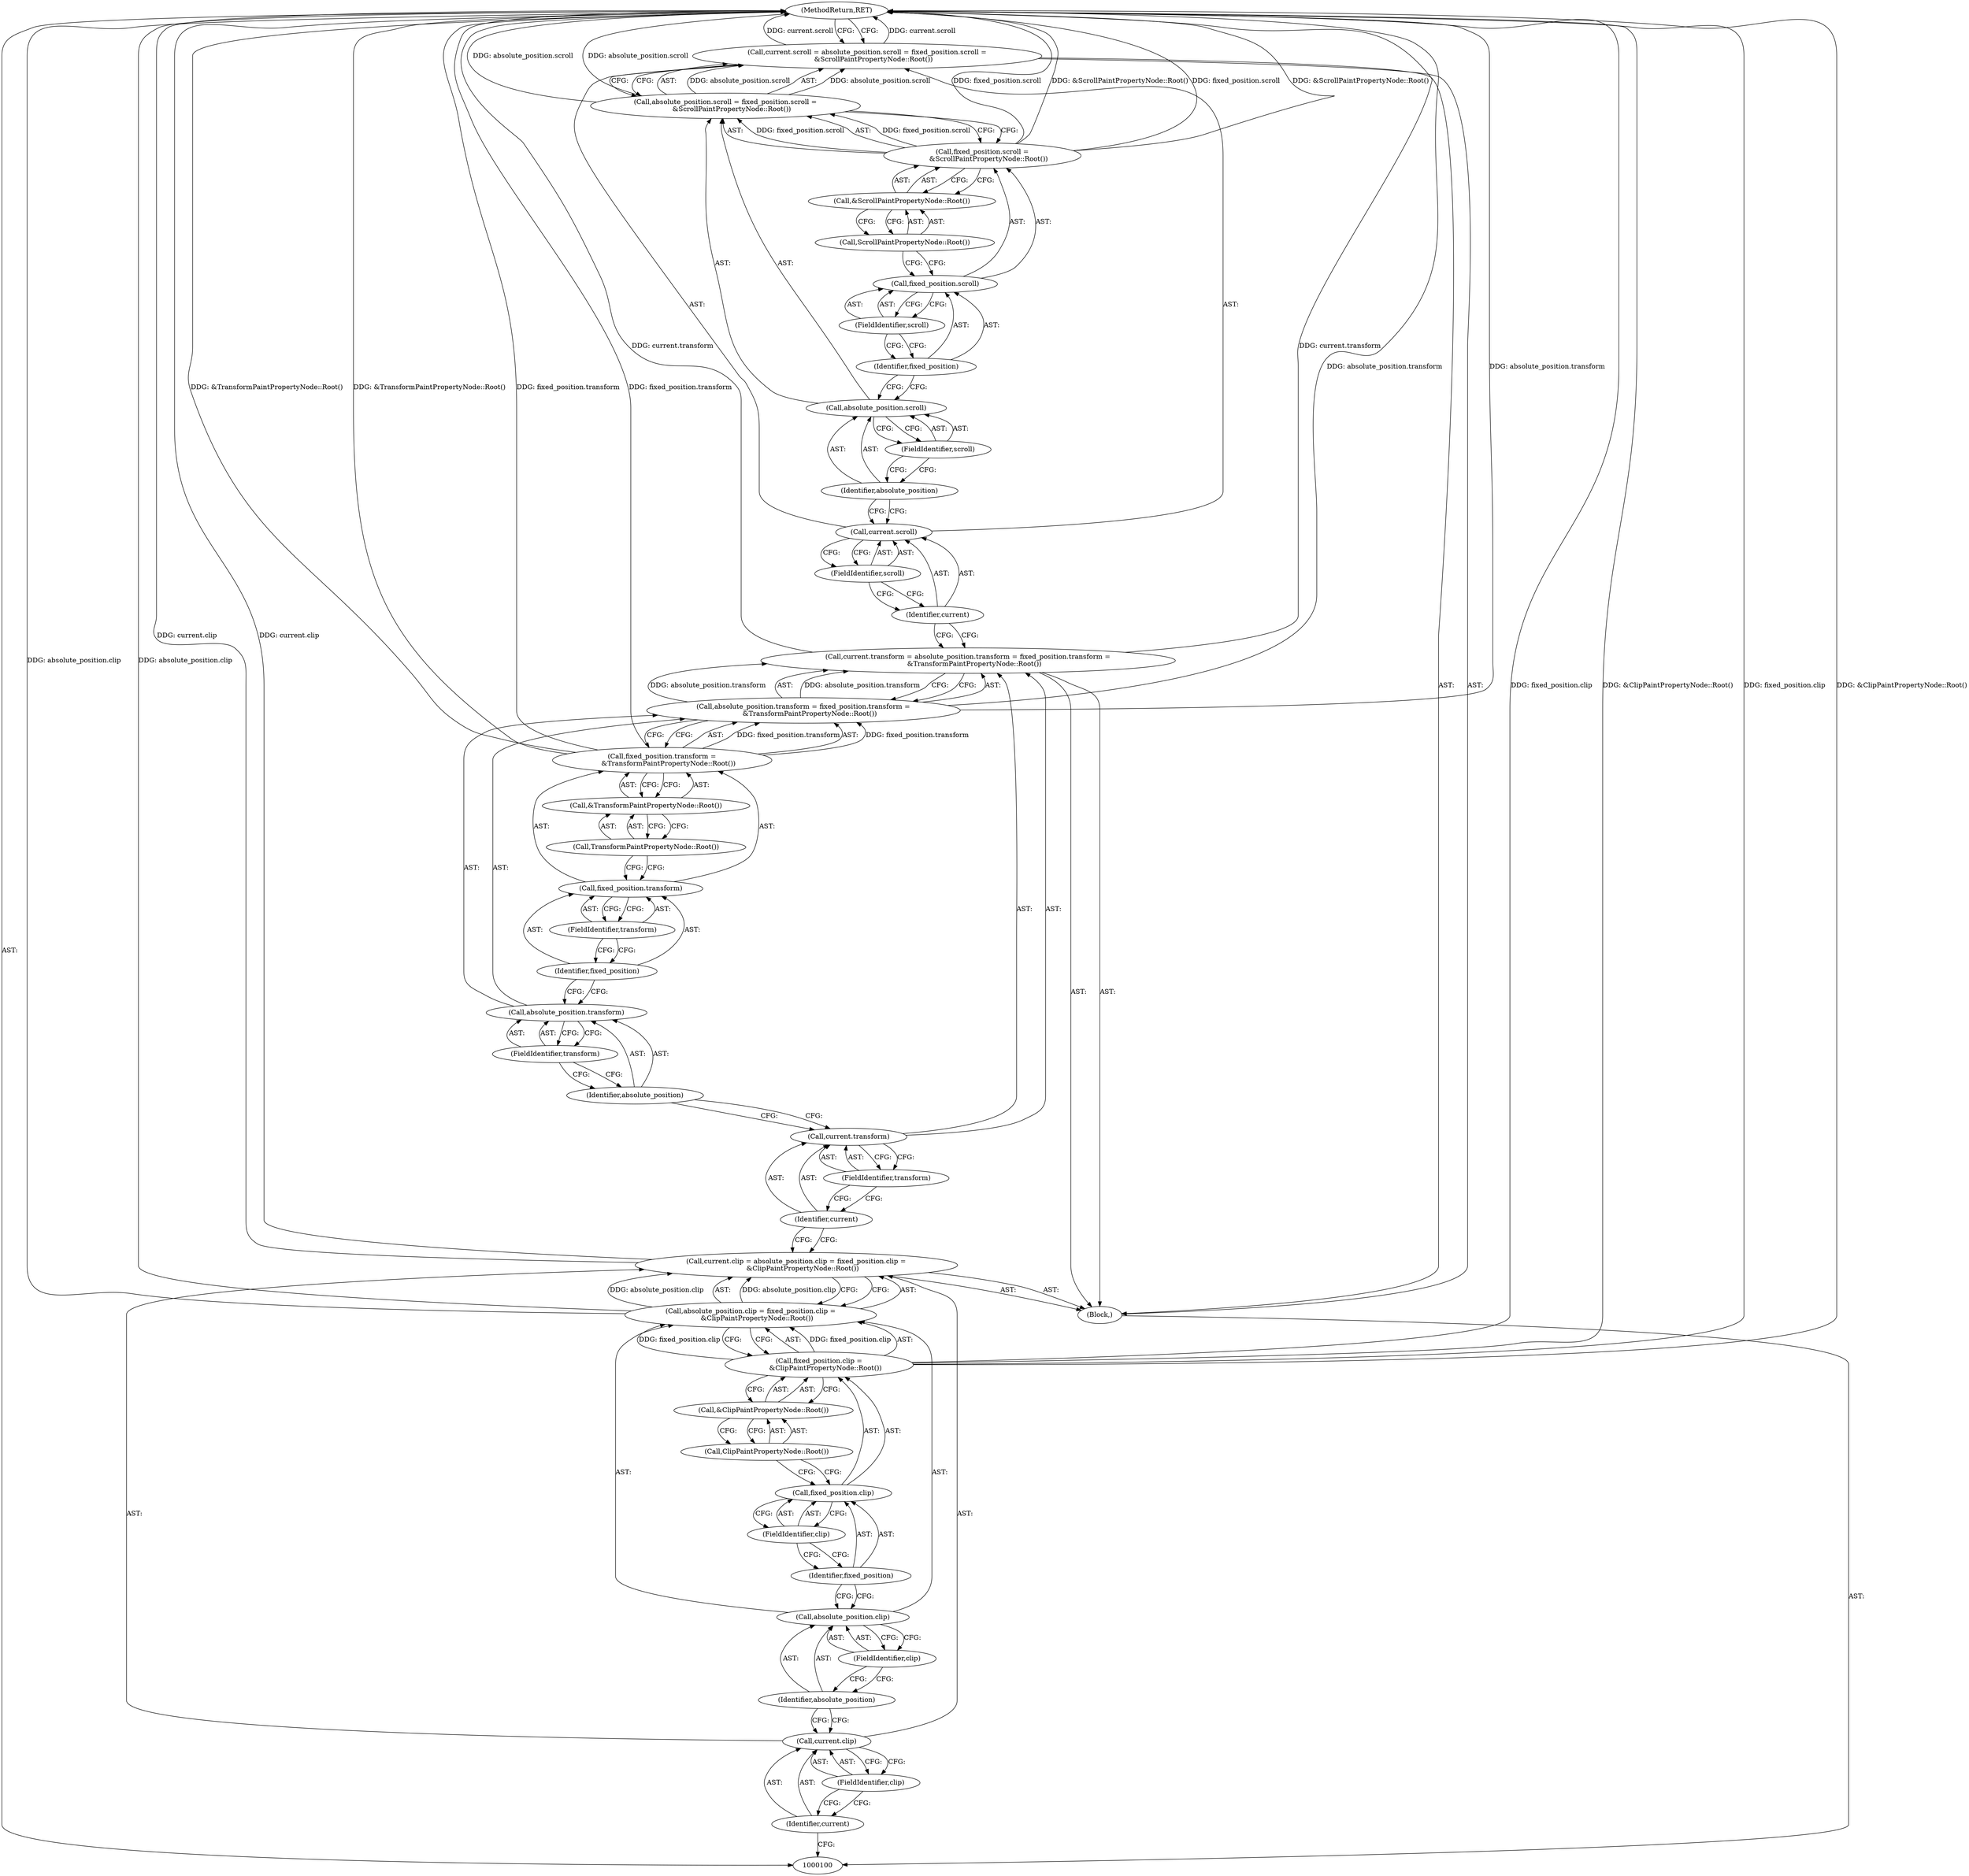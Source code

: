 digraph "0_Chrome_f911e11e7f6b5c0d6f5ee694a9871de6619889f7_1" {
"1000144" [label="(MethodReturn,RET)"];
"1000101" [label="(Block,)"];
"1000105" [label="(FieldIdentifier,clip)"];
"1000106" [label="(Call,absolute_position.clip = fixed_position.clip =\n      &ClipPaintPropertyNode::Root())"];
"1000107" [label="(Call,absolute_position.clip)"];
"1000108" [label="(Identifier,absolute_position)"];
"1000102" [label="(Call,current.clip = absolute_position.clip = fixed_position.clip =\n      &ClipPaintPropertyNode::Root())"];
"1000103" [label="(Call,current.clip)"];
"1000104" [label="(Identifier,current)"];
"1000109" [label="(FieldIdentifier,clip)"];
"1000110" [label="(Call,fixed_position.clip =\n      &ClipPaintPropertyNode::Root())"];
"1000111" [label="(Call,fixed_position.clip)"];
"1000112" [label="(Identifier,fixed_position)"];
"1000113" [label="(FieldIdentifier,clip)"];
"1000114" [label="(Call,&ClipPaintPropertyNode::Root())"];
"1000115" [label="(Call,ClipPaintPropertyNode::Root())"];
"1000119" [label="(FieldIdentifier,transform)"];
"1000120" [label="(Call,absolute_position.transform = fixed_position.transform =\n      &TransformPaintPropertyNode::Root())"];
"1000121" [label="(Call,absolute_position.transform)"];
"1000122" [label="(Identifier,absolute_position)"];
"1000116" [label="(Call,current.transform = absolute_position.transform = fixed_position.transform =\n      &TransformPaintPropertyNode::Root())"];
"1000117" [label="(Call,current.transform)"];
"1000118" [label="(Identifier,current)"];
"1000123" [label="(FieldIdentifier,transform)"];
"1000124" [label="(Call,fixed_position.transform =\n      &TransformPaintPropertyNode::Root())"];
"1000125" [label="(Call,fixed_position.transform)"];
"1000126" [label="(Identifier,fixed_position)"];
"1000127" [label="(FieldIdentifier,transform)"];
"1000128" [label="(Call,&TransformPaintPropertyNode::Root())"];
"1000129" [label="(Call,TransformPaintPropertyNode::Root())"];
"1000133" [label="(FieldIdentifier,scroll)"];
"1000134" [label="(Call,absolute_position.scroll = fixed_position.scroll =\n      &ScrollPaintPropertyNode::Root())"];
"1000135" [label="(Call,absolute_position.scroll)"];
"1000136" [label="(Identifier,absolute_position)"];
"1000130" [label="(Call,current.scroll = absolute_position.scroll = fixed_position.scroll =\n      &ScrollPaintPropertyNode::Root())"];
"1000131" [label="(Call,current.scroll)"];
"1000132" [label="(Identifier,current)"];
"1000137" [label="(FieldIdentifier,scroll)"];
"1000138" [label="(Call,fixed_position.scroll =\n      &ScrollPaintPropertyNode::Root())"];
"1000139" [label="(Call,fixed_position.scroll)"];
"1000140" [label="(Identifier,fixed_position)"];
"1000141" [label="(FieldIdentifier,scroll)"];
"1000142" [label="(Call,&ScrollPaintPropertyNode::Root())"];
"1000143" [label="(Call,ScrollPaintPropertyNode::Root())"];
"1000144" -> "1000100"  [label="AST: "];
"1000144" -> "1000130"  [label="CFG: "];
"1000116" -> "1000144"  [label="DDG: current.transform"];
"1000138" -> "1000144"  [label="DDG: &ScrollPaintPropertyNode::Root()"];
"1000138" -> "1000144"  [label="DDG: fixed_position.scroll"];
"1000124" -> "1000144"  [label="DDG: fixed_position.transform"];
"1000124" -> "1000144"  [label="DDG: &TransformPaintPropertyNode::Root()"];
"1000106" -> "1000144"  [label="DDG: absolute_position.clip"];
"1000110" -> "1000144"  [label="DDG: &ClipPaintPropertyNode::Root()"];
"1000110" -> "1000144"  [label="DDG: fixed_position.clip"];
"1000102" -> "1000144"  [label="DDG: current.clip"];
"1000120" -> "1000144"  [label="DDG: absolute_position.transform"];
"1000134" -> "1000144"  [label="DDG: absolute_position.scroll"];
"1000130" -> "1000144"  [label="DDG: current.scroll"];
"1000101" -> "1000100"  [label="AST: "];
"1000102" -> "1000101"  [label="AST: "];
"1000116" -> "1000101"  [label="AST: "];
"1000130" -> "1000101"  [label="AST: "];
"1000105" -> "1000103"  [label="AST: "];
"1000105" -> "1000104"  [label="CFG: "];
"1000103" -> "1000105"  [label="CFG: "];
"1000106" -> "1000102"  [label="AST: "];
"1000106" -> "1000110"  [label="CFG: "];
"1000107" -> "1000106"  [label="AST: "];
"1000110" -> "1000106"  [label="AST: "];
"1000102" -> "1000106"  [label="CFG: "];
"1000106" -> "1000144"  [label="DDG: absolute_position.clip"];
"1000106" -> "1000102"  [label="DDG: absolute_position.clip"];
"1000110" -> "1000106"  [label="DDG: fixed_position.clip"];
"1000107" -> "1000106"  [label="AST: "];
"1000107" -> "1000109"  [label="CFG: "];
"1000108" -> "1000107"  [label="AST: "];
"1000109" -> "1000107"  [label="AST: "];
"1000112" -> "1000107"  [label="CFG: "];
"1000108" -> "1000107"  [label="AST: "];
"1000108" -> "1000103"  [label="CFG: "];
"1000109" -> "1000108"  [label="CFG: "];
"1000102" -> "1000101"  [label="AST: "];
"1000102" -> "1000106"  [label="CFG: "];
"1000103" -> "1000102"  [label="AST: "];
"1000106" -> "1000102"  [label="AST: "];
"1000118" -> "1000102"  [label="CFG: "];
"1000102" -> "1000144"  [label="DDG: current.clip"];
"1000106" -> "1000102"  [label="DDG: absolute_position.clip"];
"1000103" -> "1000102"  [label="AST: "];
"1000103" -> "1000105"  [label="CFG: "];
"1000104" -> "1000103"  [label="AST: "];
"1000105" -> "1000103"  [label="AST: "];
"1000108" -> "1000103"  [label="CFG: "];
"1000104" -> "1000103"  [label="AST: "];
"1000104" -> "1000100"  [label="CFG: "];
"1000105" -> "1000104"  [label="CFG: "];
"1000109" -> "1000107"  [label="AST: "];
"1000109" -> "1000108"  [label="CFG: "];
"1000107" -> "1000109"  [label="CFG: "];
"1000110" -> "1000106"  [label="AST: "];
"1000110" -> "1000114"  [label="CFG: "];
"1000111" -> "1000110"  [label="AST: "];
"1000114" -> "1000110"  [label="AST: "];
"1000106" -> "1000110"  [label="CFG: "];
"1000110" -> "1000144"  [label="DDG: &ClipPaintPropertyNode::Root()"];
"1000110" -> "1000144"  [label="DDG: fixed_position.clip"];
"1000110" -> "1000106"  [label="DDG: fixed_position.clip"];
"1000111" -> "1000110"  [label="AST: "];
"1000111" -> "1000113"  [label="CFG: "];
"1000112" -> "1000111"  [label="AST: "];
"1000113" -> "1000111"  [label="AST: "];
"1000115" -> "1000111"  [label="CFG: "];
"1000112" -> "1000111"  [label="AST: "];
"1000112" -> "1000107"  [label="CFG: "];
"1000113" -> "1000112"  [label="CFG: "];
"1000113" -> "1000111"  [label="AST: "];
"1000113" -> "1000112"  [label="CFG: "];
"1000111" -> "1000113"  [label="CFG: "];
"1000114" -> "1000110"  [label="AST: "];
"1000114" -> "1000115"  [label="CFG: "];
"1000115" -> "1000114"  [label="AST: "];
"1000110" -> "1000114"  [label="CFG: "];
"1000115" -> "1000114"  [label="AST: "];
"1000115" -> "1000111"  [label="CFG: "];
"1000114" -> "1000115"  [label="CFG: "];
"1000119" -> "1000117"  [label="AST: "];
"1000119" -> "1000118"  [label="CFG: "];
"1000117" -> "1000119"  [label="CFG: "];
"1000120" -> "1000116"  [label="AST: "];
"1000120" -> "1000124"  [label="CFG: "];
"1000121" -> "1000120"  [label="AST: "];
"1000124" -> "1000120"  [label="AST: "];
"1000116" -> "1000120"  [label="CFG: "];
"1000120" -> "1000144"  [label="DDG: absolute_position.transform"];
"1000120" -> "1000116"  [label="DDG: absolute_position.transform"];
"1000124" -> "1000120"  [label="DDG: fixed_position.transform"];
"1000121" -> "1000120"  [label="AST: "];
"1000121" -> "1000123"  [label="CFG: "];
"1000122" -> "1000121"  [label="AST: "];
"1000123" -> "1000121"  [label="AST: "];
"1000126" -> "1000121"  [label="CFG: "];
"1000122" -> "1000121"  [label="AST: "];
"1000122" -> "1000117"  [label="CFG: "];
"1000123" -> "1000122"  [label="CFG: "];
"1000116" -> "1000101"  [label="AST: "];
"1000116" -> "1000120"  [label="CFG: "];
"1000117" -> "1000116"  [label="AST: "];
"1000120" -> "1000116"  [label="AST: "];
"1000132" -> "1000116"  [label="CFG: "];
"1000116" -> "1000144"  [label="DDG: current.transform"];
"1000120" -> "1000116"  [label="DDG: absolute_position.transform"];
"1000117" -> "1000116"  [label="AST: "];
"1000117" -> "1000119"  [label="CFG: "];
"1000118" -> "1000117"  [label="AST: "];
"1000119" -> "1000117"  [label="AST: "];
"1000122" -> "1000117"  [label="CFG: "];
"1000118" -> "1000117"  [label="AST: "];
"1000118" -> "1000102"  [label="CFG: "];
"1000119" -> "1000118"  [label="CFG: "];
"1000123" -> "1000121"  [label="AST: "];
"1000123" -> "1000122"  [label="CFG: "];
"1000121" -> "1000123"  [label="CFG: "];
"1000124" -> "1000120"  [label="AST: "];
"1000124" -> "1000128"  [label="CFG: "];
"1000125" -> "1000124"  [label="AST: "];
"1000128" -> "1000124"  [label="AST: "];
"1000120" -> "1000124"  [label="CFG: "];
"1000124" -> "1000144"  [label="DDG: fixed_position.transform"];
"1000124" -> "1000144"  [label="DDG: &TransformPaintPropertyNode::Root()"];
"1000124" -> "1000120"  [label="DDG: fixed_position.transform"];
"1000125" -> "1000124"  [label="AST: "];
"1000125" -> "1000127"  [label="CFG: "];
"1000126" -> "1000125"  [label="AST: "];
"1000127" -> "1000125"  [label="AST: "];
"1000129" -> "1000125"  [label="CFG: "];
"1000126" -> "1000125"  [label="AST: "];
"1000126" -> "1000121"  [label="CFG: "];
"1000127" -> "1000126"  [label="CFG: "];
"1000127" -> "1000125"  [label="AST: "];
"1000127" -> "1000126"  [label="CFG: "];
"1000125" -> "1000127"  [label="CFG: "];
"1000128" -> "1000124"  [label="AST: "];
"1000128" -> "1000129"  [label="CFG: "];
"1000129" -> "1000128"  [label="AST: "];
"1000124" -> "1000128"  [label="CFG: "];
"1000129" -> "1000128"  [label="AST: "];
"1000129" -> "1000125"  [label="CFG: "];
"1000128" -> "1000129"  [label="CFG: "];
"1000133" -> "1000131"  [label="AST: "];
"1000133" -> "1000132"  [label="CFG: "];
"1000131" -> "1000133"  [label="CFG: "];
"1000134" -> "1000130"  [label="AST: "];
"1000134" -> "1000138"  [label="CFG: "];
"1000135" -> "1000134"  [label="AST: "];
"1000138" -> "1000134"  [label="AST: "];
"1000130" -> "1000134"  [label="CFG: "];
"1000134" -> "1000144"  [label="DDG: absolute_position.scroll"];
"1000134" -> "1000130"  [label="DDG: absolute_position.scroll"];
"1000138" -> "1000134"  [label="DDG: fixed_position.scroll"];
"1000135" -> "1000134"  [label="AST: "];
"1000135" -> "1000137"  [label="CFG: "];
"1000136" -> "1000135"  [label="AST: "];
"1000137" -> "1000135"  [label="AST: "];
"1000140" -> "1000135"  [label="CFG: "];
"1000136" -> "1000135"  [label="AST: "];
"1000136" -> "1000131"  [label="CFG: "];
"1000137" -> "1000136"  [label="CFG: "];
"1000130" -> "1000101"  [label="AST: "];
"1000130" -> "1000134"  [label="CFG: "];
"1000131" -> "1000130"  [label="AST: "];
"1000134" -> "1000130"  [label="AST: "];
"1000144" -> "1000130"  [label="CFG: "];
"1000130" -> "1000144"  [label="DDG: current.scroll"];
"1000134" -> "1000130"  [label="DDG: absolute_position.scroll"];
"1000131" -> "1000130"  [label="AST: "];
"1000131" -> "1000133"  [label="CFG: "];
"1000132" -> "1000131"  [label="AST: "];
"1000133" -> "1000131"  [label="AST: "];
"1000136" -> "1000131"  [label="CFG: "];
"1000132" -> "1000131"  [label="AST: "];
"1000132" -> "1000116"  [label="CFG: "];
"1000133" -> "1000132"  [label="CFG: "];
"1000137" -> "1000135"  [label="AST: "];
"1000137" -> "1000136"  [label="CFG: "];
"1000135" -> "1000137"  [label="CFG: "];
"1000138" -> "1000134"  [label="AST: "];
"1000138" -> "1000142"  [label="CFG: "];
"1000139" -> "1000138"  [label="AST: "];
"1000142" -> "1000138"  [label="AST: "];
"1000134" -> "1000138"  [label="CFG: "];
"1000138" -> "1000144"  [label="DDG: &ScrollPaintPropertyNode::Root()"];
"1000138" -> "1000144"  [label="DDG: fixed_position.scroll"];
"1000138" -> "1000134"  [label="DDG: fixed_position.scroll"];
"1000139" -> "1000138"  [label="AST: "];
"1000139" -> "1000141"  [label="CFG: "];
"1000140" -> "1000139"  [label="AST: "];
"1000141" -> "1000139"  [label="AST: "];
"1000143" -> "1000139"  [label="CFG: "];
"1000140" -> "1000139"  [label="AST: "];
"1000140" -> "1000135"  [label="CFG: "];
"1000141" -> "1000140"  [label="CFG: "];
"1000141" -> "1000139"  [label="AST: "];
"1000141" -> "1000140"  [label="CFG: "];
"1000139" -> "1000141"  [label="CFG: "];
"1000142" -> "1000138"  [label="AST: "];
"1000142" -> "1000143"  [label="CFG: "];
"1000143" -> "1000142"  [label="AST: "];
"1000138" -> "1000142"  [label="CFG: "];
"1000143" -> "1000142"  [label="AST: "];
"1000143" -> "1000139"  [label="CFG: "];
"1000142" -> "1000143"  [label="CFG: "];
}
